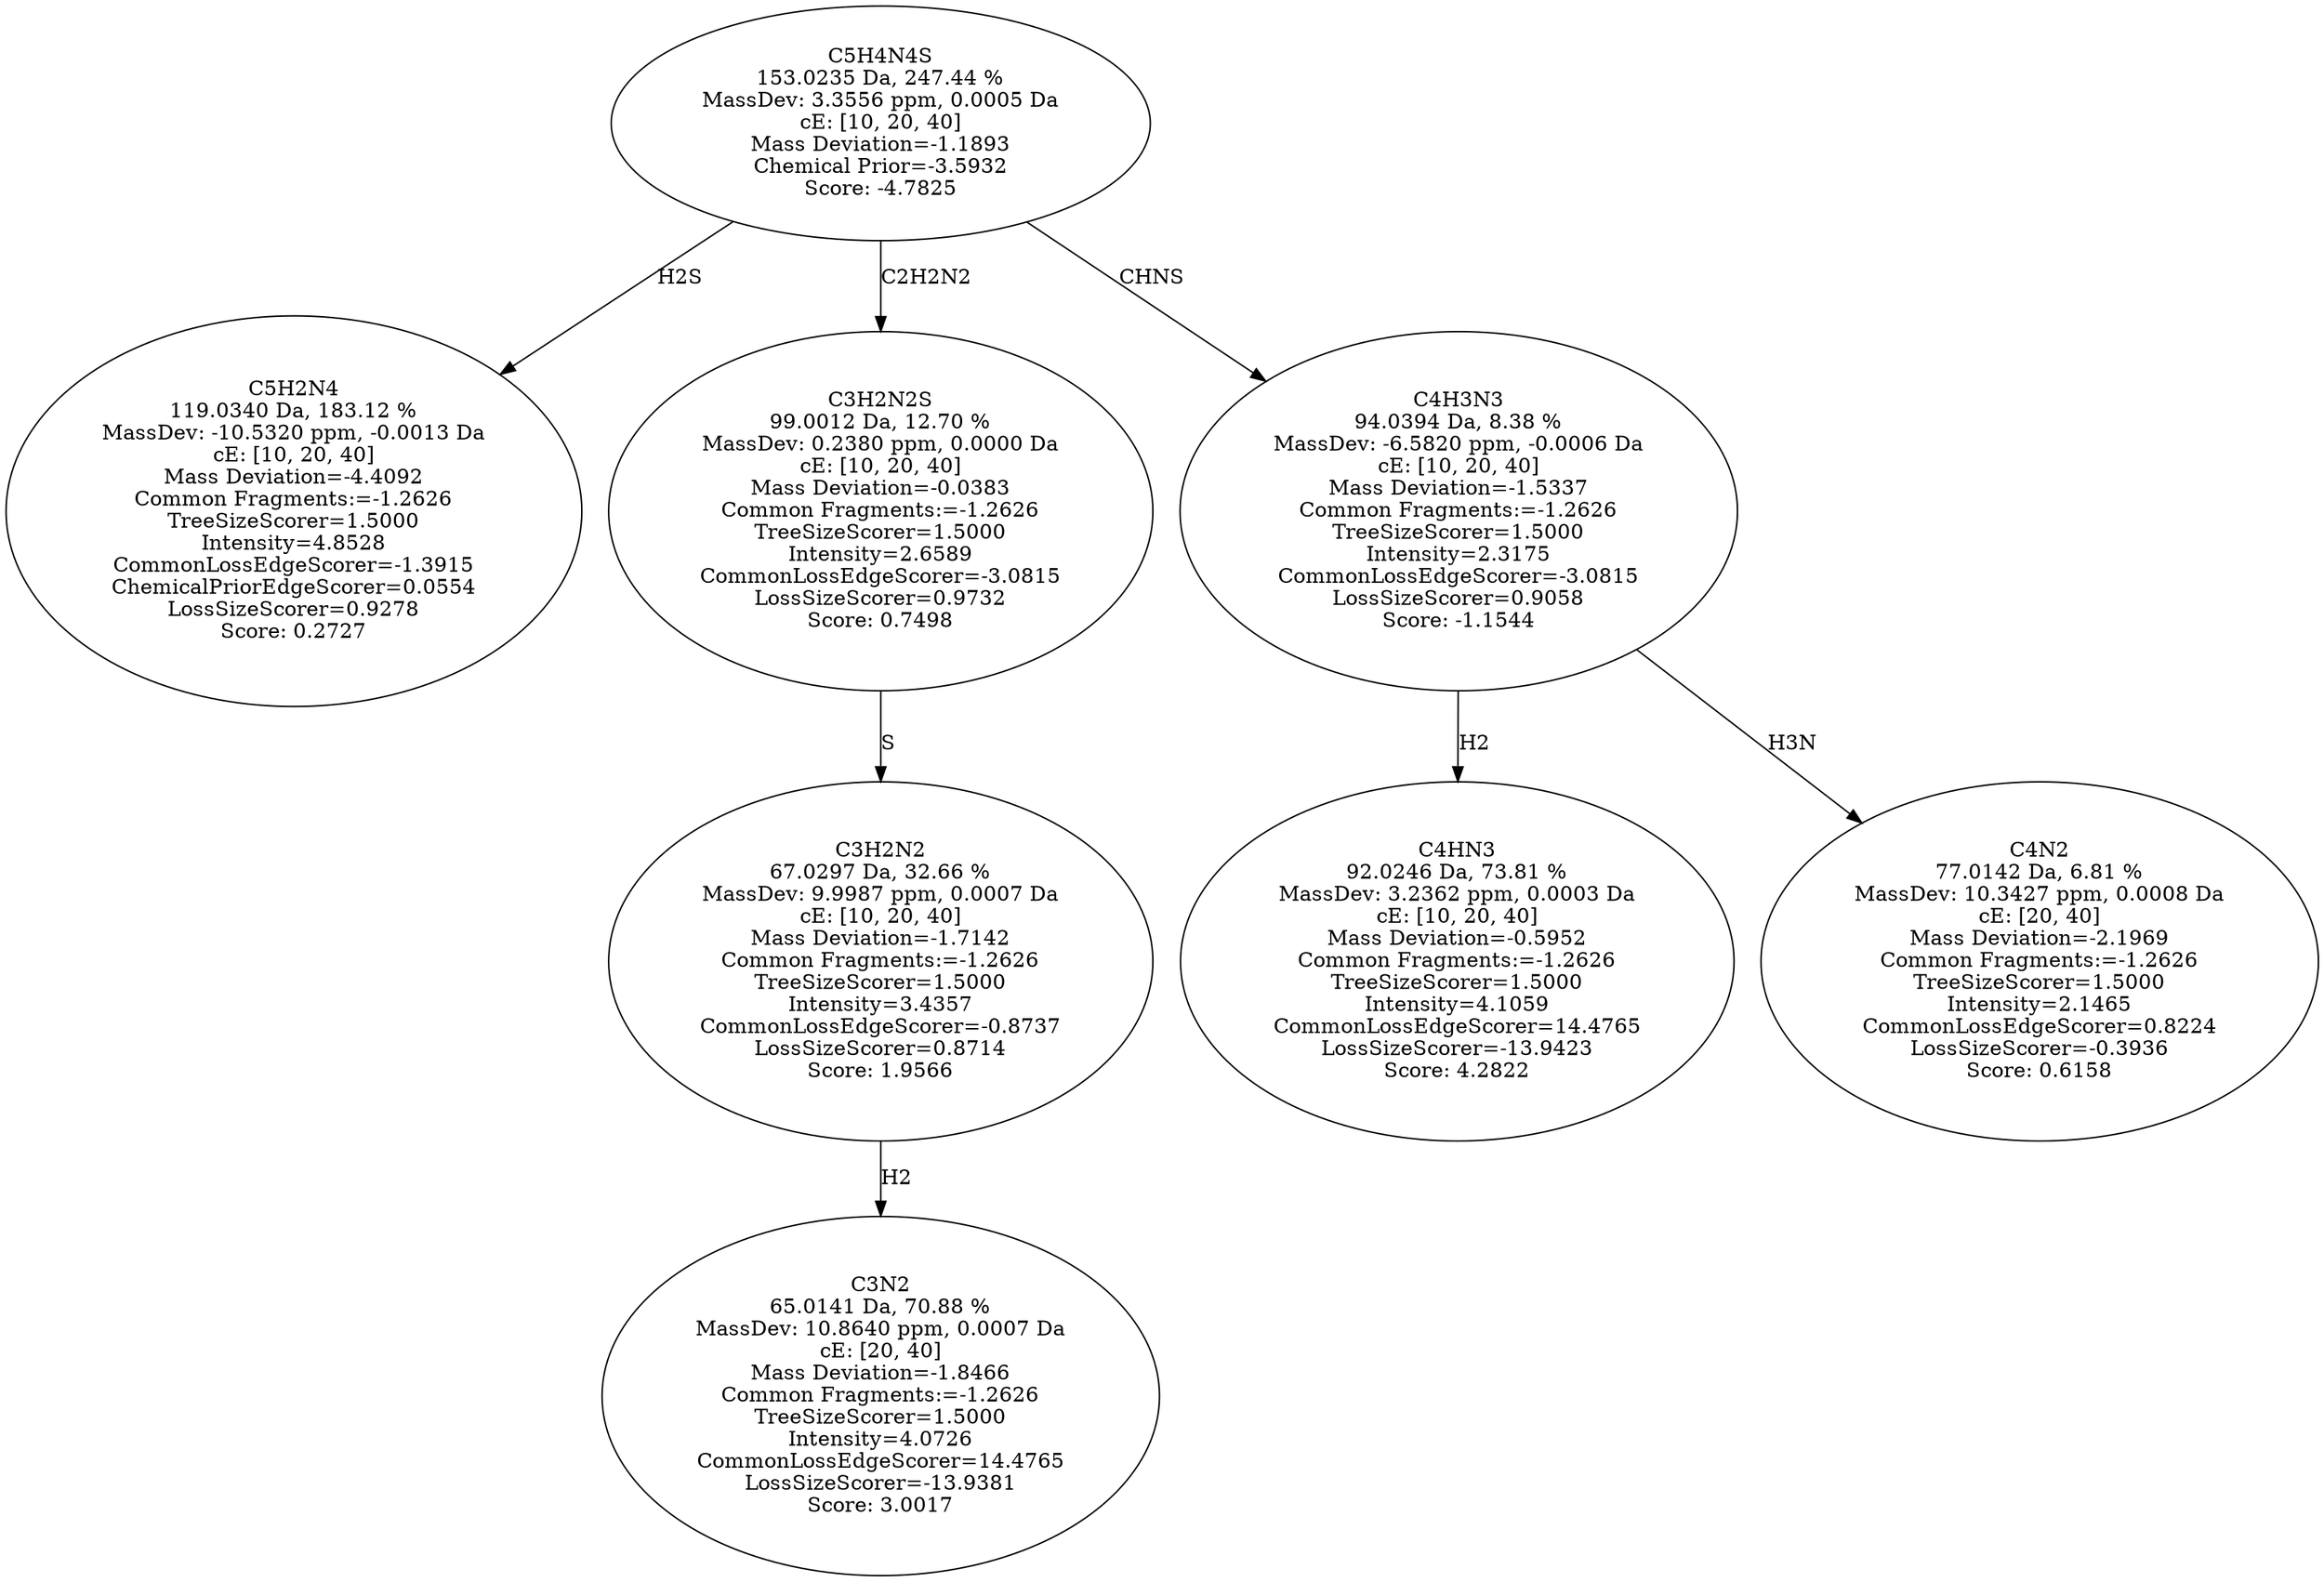 strict digraph {
v1 [label="C5H2N4\n119.0340 Da, 183.12 %\nMassDev: -10.5320 ppm, -0.0013 Da\ncE: [10, 20, 40]\nMass Deviation=-4.4092\nCommon Fragments:=-1.2626\nTreeSizeScorer=1.5000\nIntensity=4.8528\nCommonLossEdgeScorer=-1.3915\nChemicalPriorEdgeScorer=0.0554\nLossSizeScorer=0.9278\nScore: 0.2727"];
v2 [label="C3N2\n65.0141 Da, 70.88 %\nMassDev: 10.8640 ppm, 0.0007 Da\ncE: [20, 40]\nMass Deviation=-1.8466\nCommon Fragments:=-1.2626\nTreeSizeScorer=1.5000\nIntensity=4.0726\nCommonLossEdgeScorer=14.4765\nLossSizeScorer=-13.9381\nScore: 3.0017"];
v3 [label="C3H2N2\n67.0297 Da, 32.66 %\nMassDev: 9.9987 ppm, 0.0007 Da\ncE: [10, 20, 40]\nMass Deviation=-1.7142\nCommon Fragments:=-1.2626\nTreeSizeScorer=1.5000\nIntensity=3.4357\nCommonLossEdgeScorer=-0.8737\nLossSizeScorer=0.8714\nScore: 1.9566"];
v4 [label="C3H2N2S\n99.0012 Da, 12.70 %\nMassDev: 0.2380 ppm, 0.0000 Da\ncE: [10, 20, 40]\nMass Deviation=-0.0383\nCommon Fragments:=-1.2626\nTreeSizeScorer=1.5000\nIntensity=2.6589\nCommonLossEdgeScorer=-3.0815\nLossSizeScorer=0.9732\nScore: 0.7498"];
v5 [label="C4HN3\n92.0246 Da, 73.81 %\nMassDev: 3.2362 ppm, 0.0003 Da\ncE: [10, 20, 40]\nMass Deviation=-0.5952\nCommon Fragments:=-1.2626\nTreeSizeScorer=1.5000\nIntensity=4.1059\nCommonLossEdgeScorer=14.4765\nLossSizeScorer=-13.9423\nScore: 4.2822"];
v6 [label="C4N2\n77.0142 Da, 6.81 %\nMassDev: 10.3427 ppm, 0.0008 Da\ncE: [20, 40]\nMass Deviation=-2.1969\nCommon Fragments:=-1.2626\nTreeSizeScorer=1.5000\nIntensity=2.1465\nCommonLossEdgeScorer=0.8224\nLossSizeScorer=-0.3936\nScore: 0.6158"];
v7 [label="C4H3N3\n94.0394 Da, 8.38 %\nMassDev: -6.5820 ppm, -0.0006 Da\ncE: [10, 20, 40]\nMass Deviation=-1.5337\nCommon Fragments:=-1.2626\nTreeSizeScorer=1.5000\nIntensity=2.3175\nCommonLossEdgeScorer=-3.0815\nLossSizeScorer=0.9058\nScore: -1.1544"];
v8 [label="C5H4N4S\n153.0235 Da, 247.44 %\nMassDev: 3.3556 ppm, 0.0005 Da\ncE: [10, 20, 40]\nMass Deviation=-1.1893\nChemical Prior=-3.5932\nScore: -4.7825"];
v8 -> v1 [label="H2S"];
v3 -> v2 [label="H2"];
v4 -> v3 [label="S"];
v8 -> v4 [label="C2H2N2"];
v7 -> v5 [label="H2"];
v7 -> v6 [label="H3N"];
v8 -> v7 [label="CHNS"];
}